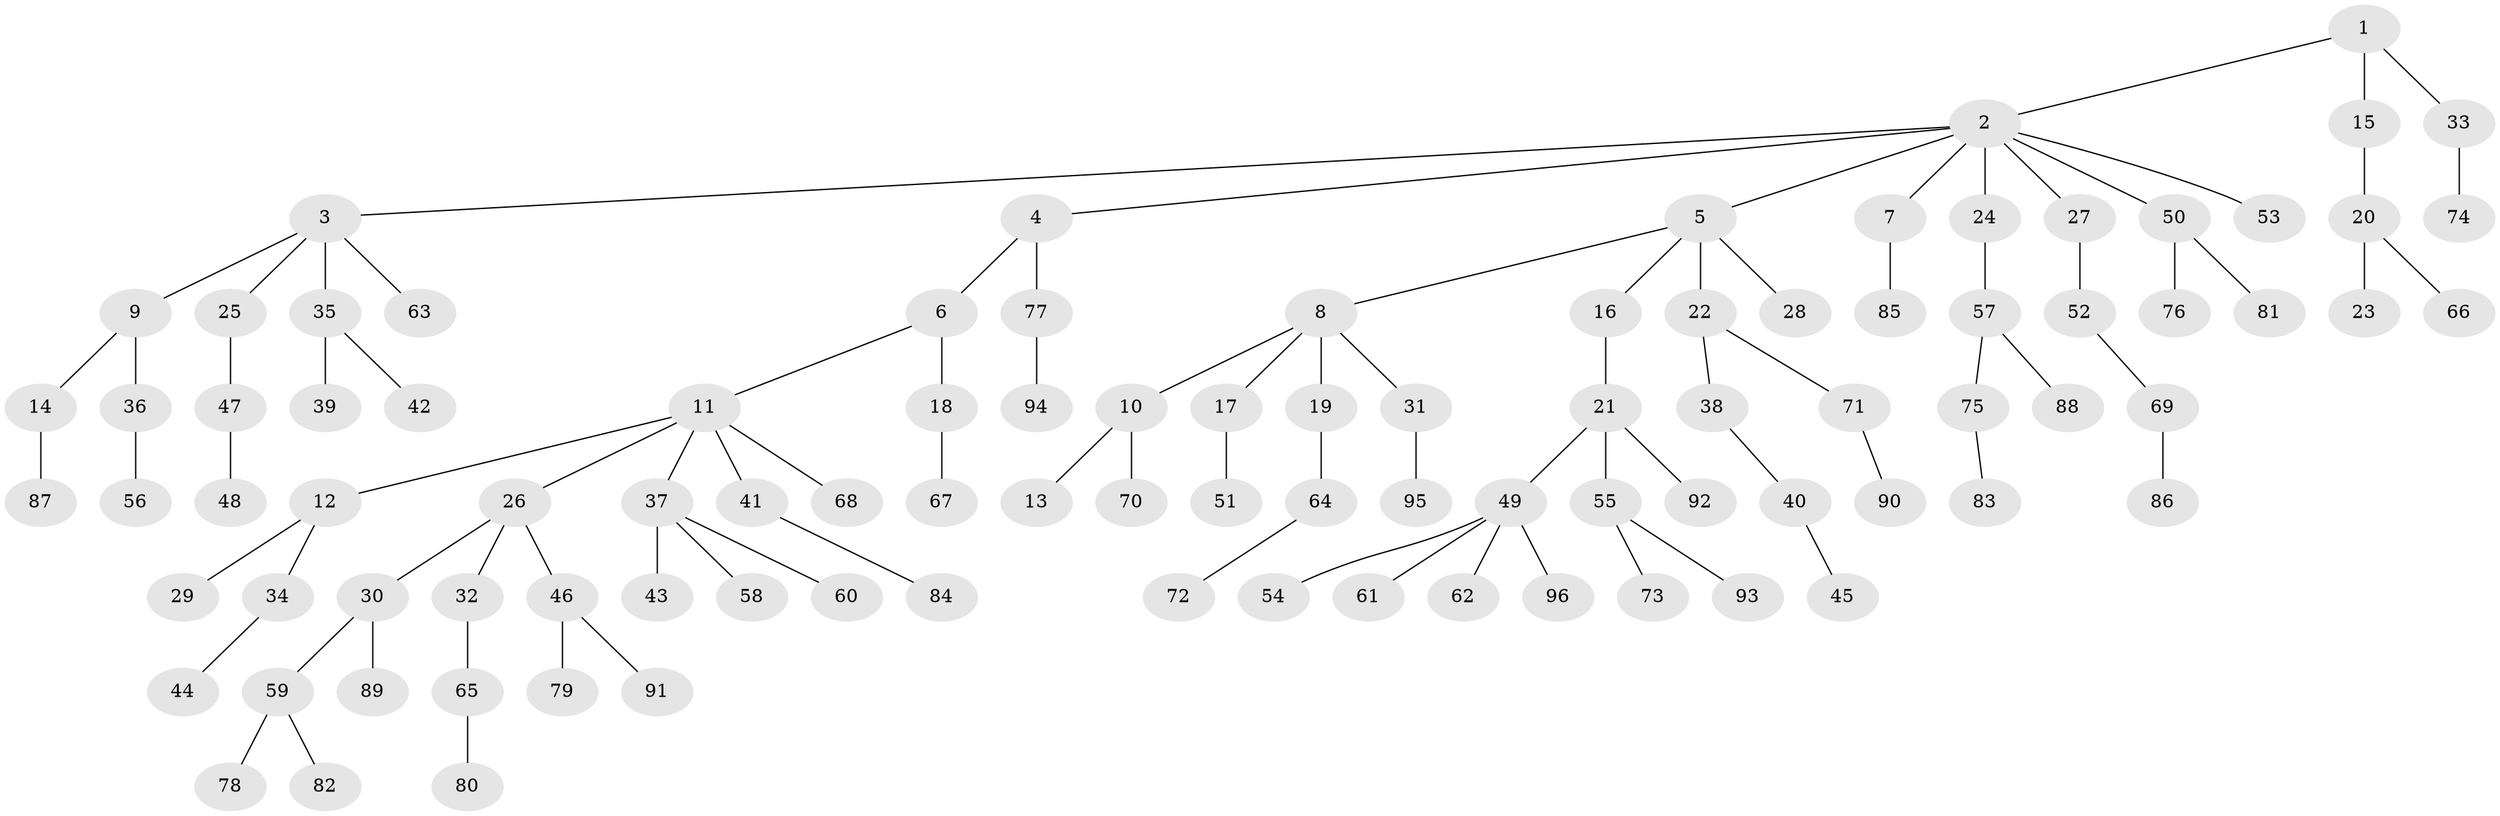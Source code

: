 // Generated by graph-tools (version 1.1) at 2025/50/03/09/25 03:50:17]
// undirected, 96 vertices, 95 edges
graph export_dot {
graph [start="1"]
  node [color=gray90,style=filled];
  1;
  2;
  3;
  4;
  5;
  6;
  7;
  8;
  9;
  10;
  11;
  12;
  13;
  14;
  15;
  16;
  17;
  18;
  19;
  20;
  21;
  22;
  23;
  24;
  25;
  26;
  27;
  28;
  29;
  30;
  31;
  32;
  33;
  34;
  35;
  36;
  37;
  38;
  39;
  40;
  41;
  42;
  43;
  44;
  45;
  46;
  47;
  48;
  49;
  50;
  51;
  52;
  53;
  54;
  55;
  56;
  57;
  58;
  59;
  60;
  61;
  62;
  63;
  64;
  65;
  66;
  67;
  68;
  69;
  70;
  71;
  72;
  73;
  74;
  75;
  76;
  77;
  78;
  79;
  80;
  81;
  82;
  83;
  84;
  85;
  86;
  87;
  88;
  89;
  90;
  91;
  92;
  93;
  94;
  95;
  96;
  1 -- 2;
  1 -- 15;
  1 -- 33;
  2 -- 3;
  2 -- 4;
  2 -- 5;
  2 -- 7;
  2 -- 24;
  2 -- 27;
  2 -- 50;
  2 -- 53;
  3 -- 9;
  3 -- 25;
  3 -- 35;
  3 -- 63;
  4 -- 6;
  4 -- 77;
  5 -- 8;
  5 -- 16;
  5 -- 22;
  5 -- 28;
  6 -- 11;
  6 -- 18;
  7 -- 85;
  8 -- 10;
  8 -- 17;
  8 -- 19;
  8 -- 31;
  9 -- 14;
  9 -- 36;
  10 -- 13;
  10 -- 70;
  11 -- 12;
  11 -- 26;
  11 -- 37;
  11 -- 41;
  11 -- 68;
  12 -- 29;
  12 -- 34;
  14 -- 87;
  15 -- 20;
  16 -- 21;
  17 -- 51;
  18 -- 67;
  19 -- 64;
  20 -- 23;
  20 -- 66;
  21 -- 49;
  21 -- 55;
  21 -- 92;
  22 -- 38;
  22 -- 71;
  24 -- 57;
  25 -- 47;
  26 -- 30;
  26 -- 32;
  26 -- 46;
  27 -- 52;
  30 -- 59;
  30 -- 89;
  31 -- 95;
  32 -- 65;
  33 -- 74;
  34 -- 44;
  35 -- 39;
  35 -- 42;
  36 -- 56;
  37 -- 43;
  37 -- 58;
  37 -- 60;
  38 -- 40;
  40 -- 45;
  41 -- 84;
  46 -- 79;
  46 -- 91;
  47 -- 48;
  49 -- 54;
  49 -- 61;
  49 -- 62;
  49 -- 96;
  50 -- 76;
  50 -- 81;
  52 -- 69;
  55 -- 73;
  55 -- 93;
  57 -- 75;
  57 -- 88;
  59 -- 78;
  59 -- 82;
  64 -- 72;
  65 -- 80;
  69 -- 86;
  71 -- 90;
  75 -- 83;
  77 -- 94;
}

